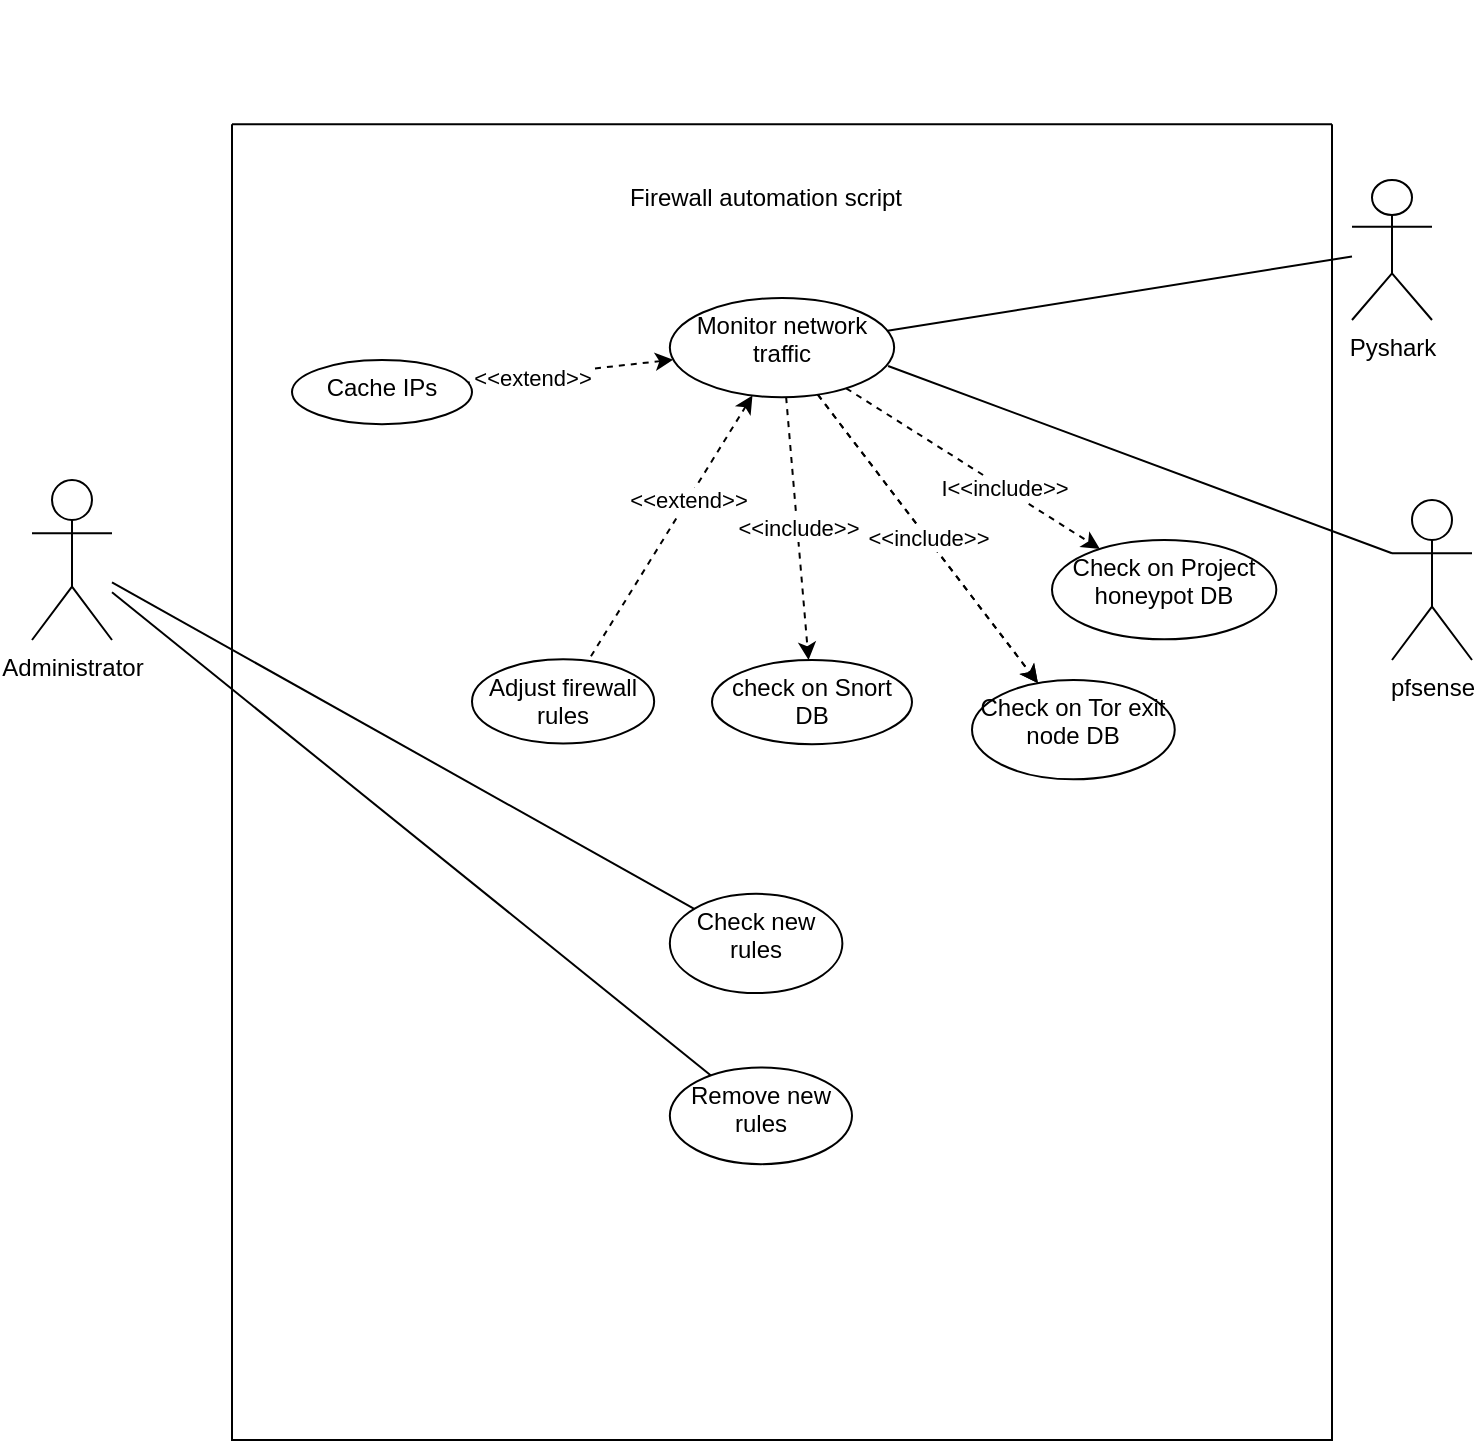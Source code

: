<mxfile version="16.6.1" type="github">
  <diagram id="C5RBs43oDa-KdzZeNtuy" name="Usecase">
    <mxGraphModel dx="1422" dy="752" grid="1" gridSize="10" guides="1" tooltips="1" connect="1" arrows="1" fold="1" page="1" pageScale="1" pageWidth="827" pageHeight="1169" math="0" shadow="0">
      <root>
        <mxCell id="WIyWlLk6GJQsqaUBKTNV-0" />
        <mxCell id="WIyWlLk6GJQsqaUBKTNV-1" parent="WIyWlLk6GJQsqaUBKTNV-0" />
        <mxCell id="m-Big1HEkiJPFNKOQBip-4" value="" style="rounded=0;orthogonalLoop=1;jettySize=auto;html=1;endArrow=none;endFill=0;" edge="1" parent="WIyWlLk6GJQsqaUBKTNV-1" source="IGrWSwenGODjIcfFNpxI-1" target="m-Big1HEkiJPFNKOQBip-3">
          <mxGeometry relative="1" as="geometry" />
        </mxCell>
        <mxCell id="m-Big1HEkiJPFNKOQBip-6" value="" style="edgeStyle=none;rounded=0;orthogonalLoop=1;jettySize=auto;html=1;endArrow=none;endFill=0;" edge="1" parent="WIyWlLk6GJQsqaUBKTNV-1" source="IGrWSwenGODjIcfFNpxI-1" target="m-Big1HEkiJPFNKOQBip-5">
          <mxGeometry relative="1" as="geometry" />
        </mxCell>
        <mxCell id="IGrWSwenGODjIcfFNpxI-1" value="Administrator" style="shape=umlActor;verticalLabelPosition=bottom;verticalAlign=top;html=1;outlineConnect=0;" parent="WIyWlLk6GJQsqaUBKTNV-1" vertex="1">
          <mxGeometry x="80" y="280" width="40" height="80" as="geometry" />
        </mxCell>
        <mxCell id="IGrWSwenGODjIcfFNpxI-4" value="" style="group" parent="WIyWlLk6GJQsqaUBKTNV-1" vertex="1" connectable="0">
          <mxGeometry x="180" y="40" width="550" height="720" as="geometry" />
        </mxCell>
        <mxCell id="IGrWSwenGODjIcfFNpxI-0" value="" style="swimlane;startSize=0;" parent="IGrWSwenGODjIcfFNpxI-4" vertex="1">
          <mxGeometry y="62.069" width="550" height="657.931" as="geometry" />
        </mxCell>
        <mxCell id="IGrWSwenGODjIcfFNpxI-3" value="Firewall automation script" style="text;html=1;strokeColor=none;fillColor=none;align=center;verticalAlign=middle;whiteSpace=wrap;rounded=0;" parent="IGrWSwenGODjIcfFNpxI-0" vertex="1">
          <mxGeometry x="183.333" y="12.414" width="168.235" height="49.655" as="geometry" />
        </mxCell>
        <mxCell id="m-Big1HEkiJPFNKOQBip-3" value="&lt;div align=&quot;center&quot;&gt;Check new rules&lt;/div&gt;" style="ellipse;whiteSpace=wrap;html=1;verticalAlign=top;align=center;" vertex="1" parent="IGrWSwenGODjIcfFNpxI-0">
          <mxGeometry x="218.919" y="384.828" width="86.275" height="49.655" as="geometry" />
        </mxCell>
        <mxCell id="m-Big1HEkiJPFNKOQBip-5" value="Remove new rules" style="ellipse;whiteSpace=wrap;html=1;verticalAlign=top;" vertex="1" parent="IGrWSwenGODjIcfFNpxI-0">
          <mxGeometry x="218.92" y="471.72" width="91.08" height="48.28" as="geometry" />
        </mxCell>
        <mxCell id="m-Big1HEkiJPFNKOQBip-12" value="" style="edgeStyle=none;rounded=0;orthogonalLoop=1;jettySize=auto;html=1;dashed=1;startArrow=none;startFill=0;endArrow=classic;endFill=1;" edge="1" parent="IGrWSwenGODjIcfFNpxI-0" source="m-Big1HEkiJPFNKOQBip-8" target="m-Big1HEkiJPFNKOQBip-10">
          <mxGeometry relative="1" as="geometry" />
        </mxCell>
        <mxCell id="m-Big1HEkiJPFNKOQBip-8" value="Monitor network traffic" style="ellipse;whiteSpace=wrap;html=1;verticalAlign=top;" vertex="1" parent="IGrWSwenGODjIcfFNpxI-0">
          <mxGeometry x="218.922" y="86.897" width="112.157" height="49.655" as="geometry" />
        </mxCell>
        <mxCell id="m-Big1HEkiJPFNKOQBip-10" value="Check on Tor exit node DB" style="ellipse;whiteSpace=wrap;html=1;verticalAlign=top;" vertex="1" parent="IGrWSwenGODjIcfFNpxI-0">
          <mxGeometry x="370.004" y="277.936" width="101.373" height="49.655" as="geometry" />
        </mxCell>
        <mxCell id="m-Big1HEkiJPFNKOQBip-11" value="&amp;lt;&amp;lt;include&amp;gt;&amp;gt;" style="edgeStyle=none;rounded=0;orthogonalLoop=1;jettySize=auto;html=1;endArrow=classic;endFill=1;dashed=1;startArrow=none;startFill=0;" edge="1" parent="IGrWSwenGODjIcfFNpxI-0" source="m-Big1HEkiJPFNKOQBip-8" target="m-Big1HEkiJPFNKOQBip-10">
          <mxGeometry relative="1" as="geometry" />
        </mxCell>
        <mxCell id="m-Big1HEkiJPFNKOQBip-13" value="Check on Project honeypot DB" style="ellipse;whiteSpace=wrap;html=1;verticalAlign=top;" vertex="1" parent="IGrWSwenGODjIcfFNpxI-0">
          <mxGeometry x="410.002" y="207.936" width="112.157" height="49.655" as="geometry" />
        </mxCell>
        <mxCell id="m-Big1HEkiJPFNKOQBip-14" value="" style="edgeStyle=none;rounded=0;orthogonalLoop=1;jettySize=auto;html=1;dashed=1;startArrow=none;startFill=0;endArrow=classic;endFill=1;" edge="1" parent="IGrWSwenGODjIcfFNpxI-0" source="m-Big1HEkiJPFNKOQBip-8" target="m-Big1HEkiJPFNKOQBip-13">
          <mxGeometry relative="1" as="geometry" />
        </mxCell>
        <mxCell id="m-Big1HEkiJPFNKOQBip-17" value="I&amp;lt;&amp;lt;include&amp;gt;&amp;gt;" style="edgeLabel;html=1;align=center;verticalAlign=middle;resizable=0;points=[];" vertex="1" connectable="0" parent="m-Big1HEkiJPFNKOQBip-14">
          <mxGeometry x="0.231" relative="1" as="geometry">
            <mxPoint as="offset" />
          </mxGeometry>
        </mxCell>
        <mxCell id="m-Big1HEkiJPFNKOQBip-15" value="check on Snort DB" style="ellipse;whiteSpace=wrap;html=1;verticalAlign=top;" vertex="1" parent="IGrWSwenGODjIcfFNpxI-0">
          <mxGeometry x="240" y="267.93" width="100" height="42.07" as="geometry" />
        </mxCell>
        <mxCell id="m-Big1HEkiJPFNKOQBip-16" value="&amp;lt;&amp;lt;include&amp;gt;&amp;gt;" style="edgeStyle=none;rounded=0;orthogonalLoop=1;jettySize=auto;html=1;dashed=1;startArrow=none;startFill=0;endArrow=classic;endFill=1;" edge="1" parent="IGrWSwenGODjIcfFNpxI-0" source="m-Big1HEkiJPFNKOQBip-8" target="m-Big1HEkiJPFNKOQBip-15">
          <mxGeometry relative="1" as="geometry" />
        </mxCell>
        <mxCell id="m-Big1HEkiJPFNKOQBip-18" value="Cache IPs" style="ellipse;whiteSpace=wrap;html=1;verticalAlign=top;" vertex="1" parent="IGrWSwenGODjIcfFNpxI-0">
          <mxGeometry x="30" y="117.93" width="90" height="32.07" as="geometry" />
        </mxCell>
        <mxCell id="m-Big1HEkiJPFNKOQBip-19" value="" style="edgeStyle=none;rounded=0;orthogonalLoop=1;jettySize=auto;html=1;dashed=1;startArrow=classic;startFill=1;endArrow=none;endFill=0;" edge="1" parent="IGrWSwenGODjIcfFNpxI-0" source="m-Big1HEkiJPFNKOQBip-8" target="m-Big1HEkiJPFNKOQBip-18">
          <mxGeometry relative="1" as="geometry" />
        </mxCell>
        <mxCell id="m-Big1HEkiJPFNKOQBip-20" value="&amp;lt;&amp;lt;extend&amp;gt;&amp;gt;" style="edgeLabel;html=1;align=center;verticalAlign=middle;resizable=0;points=[];" vertex="1" connectable="0" parent="m-Big1HEkiJPFNKOQBip-19">
          <mxGeometry x="0.375" y="1" relative="1" as="geometry">
            <mxPoint as="offset" />
          </mxGeometry>
        </mxCell>
        <mxCell id="m-Big1HEkiJPFNKOQBip-21" value="Adjust firewall rules" style="ellipse;whiteSpace=wrap;html=1;verticalAlign=top;" vertex="1" parent="IGrWSwenGODjIcfFNpxI-0">
          <mxGeometry x="120.0" y="267.59" width="91.08" height="42.07" as="geometry" />
        </mxCell>
        <mxCell id="m-Big1HEkiJPFNKOQBip-22" value="" style="edgeStyle=none;rounded=0;orthogonalLoop=1;jettySize=auto;html=1;dashed=1;startArrow=classic;startFill=1;endArrow=none;endFill=0;" edge="1" parent="IGrWSwenGODjIcfFNpxI-0" source="m-Big1HEkiJPFNKOQBip-8" target="m-Big1HEkiJPFNKOQBip-21">
          <mxGeometry relative="1" as="geometry" />
        </mxCell>
        <mxCell id="m-Big1HEkiJPFNKOQBip-23" value="&amp;lt;&amp;lt;extend&amp;gt;&amp;gt;" style="edgeLabel;html=1;align=center;verticalAlign=middle;resizable=0;points=[];" vertex="1" connectable="0" parent="m-Big1HEkiJPFNKOQBip-22">
          <mxGeometry x="-0.217" relative="1" as="geometry">
            <mxPoint as="offset" />
          </mxGeometry>
        </mxCell>
        <mxCell id="m-Big1HEkiJPFNKOQBip-9" value="" style="edgeStyle=none;rounded=0;orthogonalLoop=1;jettySize=auto;html=1;endArrow=none;endFill=0;" edge="1" parent="WIyWlLk6GJQsqaUBKTNV-1" source="m-Big1HEkiJPFNKOQBip-7" target="m-Big1HEkiJPFNKOQBip-8">
          <mxGeometry relative="1" as="geometry" />
        </mxCell>
        <mxCell id="m-Big1HEkiJPFNKOQBip-7" value="Pyshark" style="shape=umlActor;verticalLabelPosition=bottom;verticalAlign=top;html=1;outlineConnect=0;" vertex="1" parent="WIyWlLk6GJQsqaUBKTNV-1">
          <mxGeometry x="740" y="130" width="40" height="70" as="geometry" />
        </mxCell>
        <mxCell id="m-Big1HEkiJPFNKOQBip-27" style="edgeStyle=none;rounded=0;orthogonalLoop=1;jettySize=auto;html=1;exitX=0;exitY=0.333;exitDx=0;exitDy=0;exitPerimeter=0;entryX=0.973;entryY=0.685;entryDx=0;entryDy=0;entryPerimeter=0;startArrow=none;startFill=0;endArrow=none;endFill=0;" edge="1" parent="WIyWlLk6GJQsqaUBKTNV-1" source="m-Big1HEkiJPFNKOQBip-26" target="m-Big1HEkiJPFNKOQBip-8">
          <mxGeometry relative="1" as="geometry" />
        </mxCell>
        <mxCell id="m-Big1HEkiJPFNKOQBip-26" value="pfsense" style="shape=umlActor;verticalLabelPosition=bottom;verticalAlign=top;html=1;outlineConnect=0;" vertex="1" parent="WIyWlLk6GJQsqaUBKTNV-1">
          <mxGeometry x="760" y="290" width="40" height="80" as="geometry" />
        </mxCell>
      </root>
    </mxGraphModel>
  </diagram>
</mxfile>
